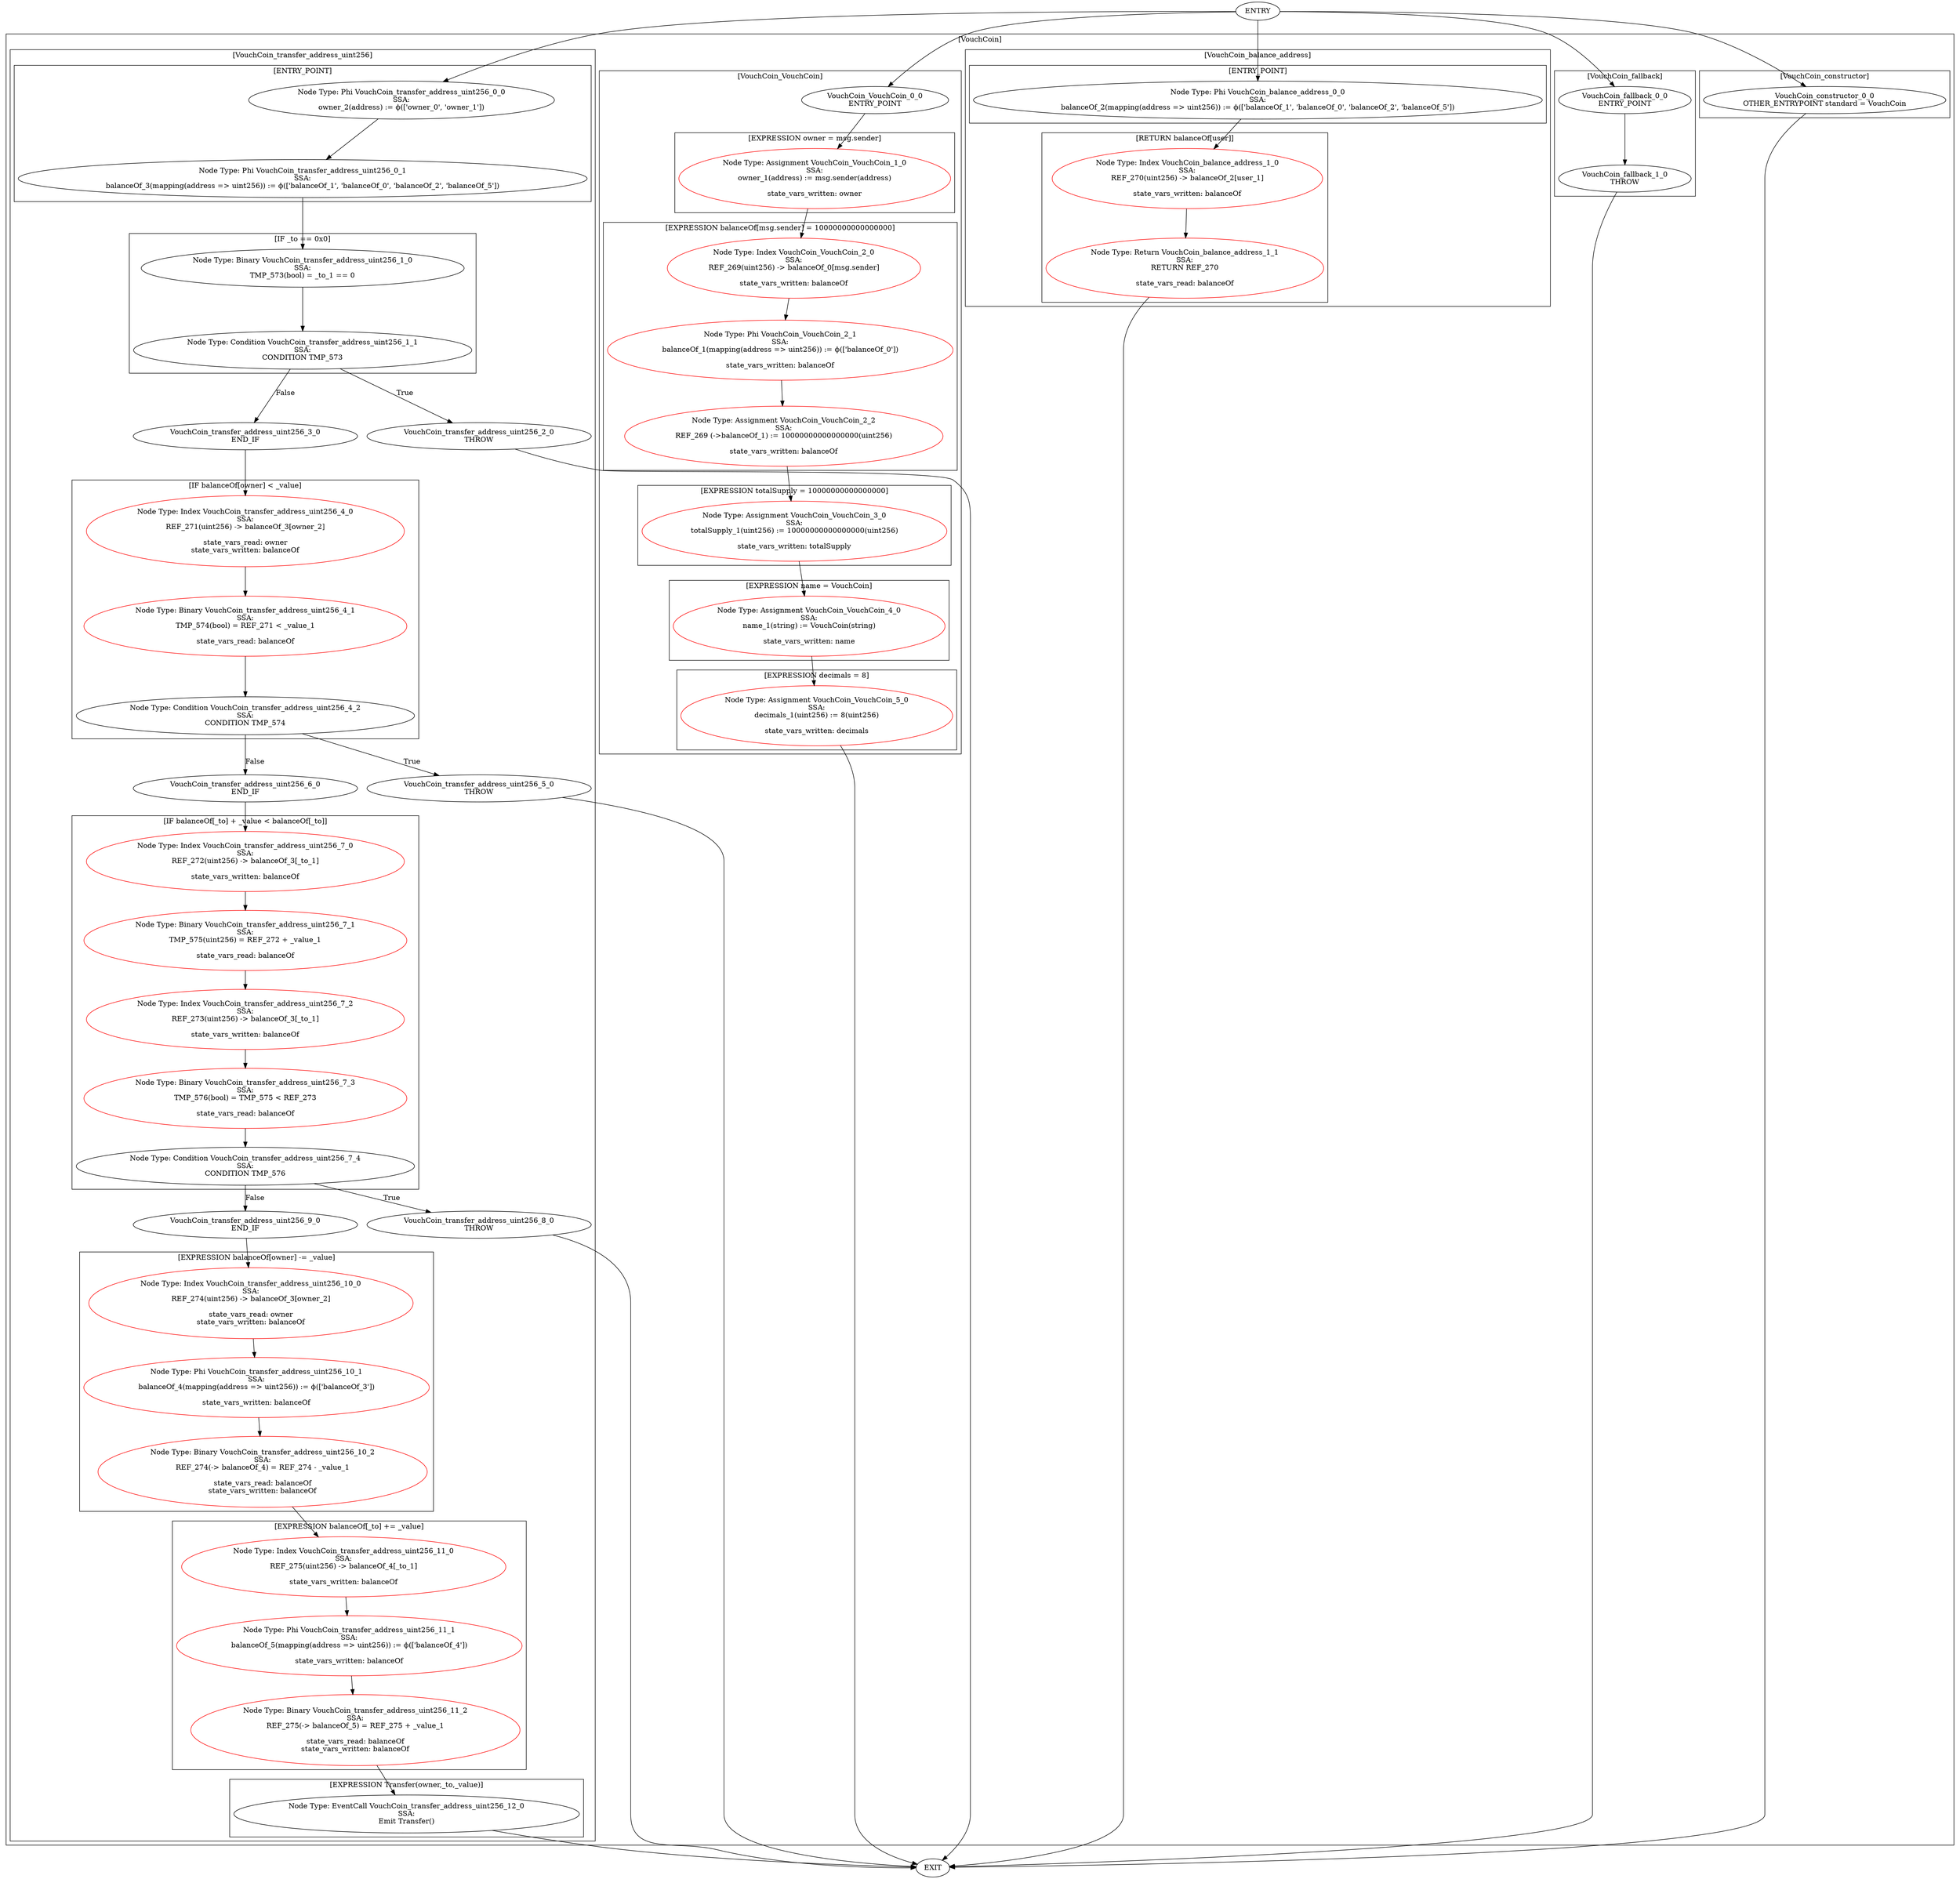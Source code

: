 strict digraph {
subgraph cluster_VouchCoin  {
label = "[VouchCoin]" 
subgraph cluster_VouchCoin_transfer_address_uint256 {
label = "[VouchCoin_transfer_address_uint256]" 
subgraph cluster_VouchCoin_transfer_address_uint256_1_0 {
label = "[IF _to == 0x0]" 
"VouchCoin_transfer_address_uint256_1_1" [label="Node Type: Condition VouchCoin_transfer_address_uint256_1_1
SSA:
CONDITION TMP_573
" color="black"];

"VouchCoin_transfer_address_uint256_1_0" [label="Node Type: Binary VouchCoin_transfer_address_uint256_1_0
SSA:
TMP_573(bool) = _to_1 == 0
" color="black"];

}
subgraph cluster_VouchCoin_transfer_address_uint256_4_0 {
label = "[IF balanceOf[owner] < _value]" 
"VouchCoin_transfer_address_uint256_4_0" [label="Node Type: Index VouchCoin_transfer_address_uint256_4_0
SSA:
REF_271(uint256) -> balanceOf_3[owner_2]

state_vars_read: owner
state_vars_written: balanceOf" color="red"];

"VouchCoin_transfer_address_uint256_4_1" [label="Node Type: Binary VouchCoin_transfer_address_uint256_4_1
SSA:
TMP_574(bool) = REF_271 < _value_1

state_vars_read: balanceOf" color="red"];

"VouchCoin_transfer_address_uint256_4_2" [label="Node Type: Condition VouchCoin_transfer_address_uint256_4_2
SSA:
CONDITION TMP_574
" color="black"];

}
subgraph cluster_VouchCoin_transfer_address_uint256_7_0 {
label = "[IF balanceOf[_to] + _value < balanceOf[_to]]" 
"VouchCoin_transfer_address_uint256_7_0" [label="Node Type: Index VouchCoin_transfer_address_uint256_7_0
SSA:
REF_272(uint256) -> balanceOf_3[_to_1]

state_vars_written: balanceOf" color="red"];

"VouchCoin_transfer_address_uint256_7_1" [label="Node Type: Binary VouchCoin_transfer_address_uint256_7_1
SSA:
TMP_575(uint256) = REF_272 + _value_1

state_vars_read: balanceOf" color="red"];

"VouchCoin_transfer_address_uint256_7_2" [label="Node Type: Index VouchCoin_transfer_address_uint256_7_2
SSA:
REF_273(uint256) -> balanceOf_3[_to_1]

state_vars_written: balanceOf" color="red"];

"VouchCoin_transfer_address_uint256_7_3" [label="Node Type: Binary VouchCoin_transfer_address_uint256_7_3
SSA:
TMP_576(bool) = TMP_575 < REF_273

state_vars_read: balanceOf" color="red"];

"VouchCoin_transfer_address_uint256_7_4" [label="Node Type: Condition VouchCoin_transfer_address_uint256_7_4
SSA:
CONDITION TMP_576
" color="black"];

}
subgraph cluster_VouchCoin_transfer_address_uint256_10_0 {
label = "[EXPRESSION balanceOf[owner] -= _value]" 
"VouchCoin_transfer_address_uint256_10_0" [label="Node Type: Index VouchCoin_transfer_address_uint256_10_0
SSA:
REF_274(uint256) -> balanceOf_3[owner_2]

state_vars_read: owner
state_vars_written: balanceOf" color="red"];

"VouchCoin_transfer_address_uint256_10_2" [label="Node Type: Binary VouchCoin_transfer_address_uint256_10_2
SSA:
REF_274(-> balanceOf_4) = REF_274 - _value_1

state_vars_read: balanceOf
state_vars_written: balanceOf" color="red"];

"VouchCoin_transfer_address_uint256_10_1" [label="Node Type: Phi VouchCoin_transfer_address_uint256_10_1
SSA:
balanceOf_4(mapping(address => uint256)) := ϕ(['balanceOf_3'])

state_vars_written: balanceOf" color="red"];

}
subgraph cluster_VouchCoin_transfer_address_uint256_11_0 {
label = "[EXPRESSION balanceOf[_to] += _value]" 
"VouchCoin_transfer_address_uint256_11_0" [label="Node Type: Index VouchCoin_transfer_address_uint256_11_0
SSA:
REF_275(uint256) -> balanceOf_4[_to_1]

state_vars_written: balanceOf" color="red"];

"VouchCoin_transfer_address_uint256_11_2" [label="Node Type: Binary VouchCoin_transfer_address_uint256_11_2
SSA:
REF_275(-> balanceOf_5) = REF_275 + _value_1

state_vars_read: balanceOf
state_vars_written: balanceOf" color="red"];

"VouchCoin_transfer_address_uint256_11_1" [label="Node Type: Phi VouchCoin_transfer_address_uint256_11_1
SSA:
balanceOf_5(mapping(address => uint256)) := ϕ(['balanceOf_4'])

state_vars_written: balanceOf" color="red"];

}
subgraph cluster_VouchCoin_transfer_address_uint256_0_0 {
label = "[ENTRY_POINT]" 
"VouchCoin_transfer_address_uint256_0_1" [label="Node Type: Phi VouchCoin_transfer_address_uint256_0_1
SSA:
balanceOf_3(mapping(address => uint256)) := ϕ(['balanceOf_1', 'balanceOf_0', 'balanceOf_2', 'balanceOf_5'])
" color="black"];

"VouchCoin_transfer_address_uint256_0_0" [label="Node Type: Phi VouchCoin_transfer_address_uint256_0_0
SSA:
owner_2(address) := ϕ(['owner_0', 'owner_1'])
" color="black"];

}
subgraph cluster_VouchCoin_transfer_address_uint256_12_0 {
label = "[EXPRESSION Transfer(owner,_to,_value)]" 
"VouchCoin_transfer_address_uint256_12_0" [label="Node Type: EventCall VouchCoin_transfer_address_uint256_12_0
SSA:
Emit Transfer()
" color="black"];

}
"VouchCoin_transfer_address_uint256_5_0" [label="VouchCoin_transfer_address_uint256_5_0
THROW"];

"VouchCoin_transfer_address_uint256_6_0" [label="VouchCoin_transfer_address_uint256_6_0
END_IF"];

"VouchCoin_transfer_address_uint256_8_0" [label="VouchCoin_transfer_address_uint256_8_0
THROW"];

"VouchCoin_transfer_address_uint256_2_0" [label="VouchCoin_transfer_address_uint256_2_0
THROW"];

"VouchCoin_transfer_address_uint256_9_0" [label="VouchCoin_transfer_address_uint256_9_0
END_IF"];

"VouchCoin_transfer_address_uint256_3_0" [label="VouchCoin_transfer_address_uint256_3_0
END_IF"];

}
subgraph cluster_VouchCoin_balance_address {
label = "[VouchCoin_balance_address]" 
subgraph cluster_VouchCoin_balance_address_1_0 {
label = "[RETURN balanceOf[user]]" 
"VouchCoin_balance_address_1_1" [label="Node Type: Return VouchCoin_balance_address_1_1
SSA:
RETURN REF_270

state_vars_read: balanceOf" color="red"];

"VouchCoin_balance_address_1_0" [label="Node Type: Index VouchCoin_balance_address_1_0
SSA:
REF_270(uint256) -> balanceOf_2[user_1]

state_vars_written: balanceOf" color="red"];

}
subgraph cluster_VouchCoin_balance_address_0_0 {
label = "[ENTRY_POINT]" 
"VouchCoin_balance_address_0_0" [label="Node Type: Phi VouchCoin_balance_address_0_0
SSA:
balanceOf_2(mapping(address => uint256)) := ϕ(['balanceOf_1', 'balanceOf_0', 'balanceOf_2', 'balanceOf_5'])
" color="black"];

}
}
subgraph cluster_VouchCoin_VouchCoin {
label = "[VouchCoin_VouchCoin]" 
subgraph cluster_VouchCoin_VouchCoin_2_0 {
label = "[EXPRESSION balanceOf[msg.sender] = 10000000000000000]" 
"VouchCoin_VouchCoin_2_2" [label="Node Type: Assignment VouchCoin_VouchCoin_2_2
SSA:
REF_269 (->balanceOf_1) := 10000000000000000(uint256)

state_vars_written: balanceOf" color="red"];

"VouchCoin_VouchCoin_2_0" [label="Node Type: Index VouchCoin_VouchCoin_2_0
SSA:
REF_269(uint256) -> balanceOf_0[msg.sender]

state_vars_written: balanceOf" color="red"];

"VouchCoin_VouchCoin_2_1" [label="Node Type: Phi VouchCoin_VouchCoin_2_1
SSA:
balanceOf_1(mapping(address => uint256)) := ϕ(['balanceOf_0'])

state_vars_written: balanceOf" color="red"];

}
subgraph cluster_VouchCoin_VouchCoin_1_0 {
label = "[EXPRESSION owner = msg.sender]" 
"VouchCoin_VouchCoin_1_0" [label="Node Type: Assignment VouchCoin_VouchCoin_1_0
SSA:
owner_1(address) := msg.sender(address)

state_vars_written: owner" color="red"];

}
subgraph cluster_VouchCoin_VouchCoin_5_0 {
label = "[EXPRESSION decimals = 8]" 
"VouchCoin_VouchCoin_5_0" [label="Node Type: Assignment VouchCoin_VouchCoin_5_0
SSA:
decimals_1(uint256) := 8(uint256)

state_vars_written: decimals" color="red"];

}
subgraph cluster_VouchCoin_VouchCoin_4_0 {
label = "[EXPRESSION name = VouchCoin]" 
"VouchCoin_VouchCoin_4_0" [label="Node Type: Assignment VouchCoin_VouchCoin_4_0
SSA:
name_1(string) := VouchCoin(string)

state_vars_written: name" color="red"];

}
subgraph cluster_VouchCoin_VouchCoin_3_0 {
label = "[EXPRESSION totalSupply = 10000000000000000]" 
"VouchCoin_VouchCoin_3_0" [label="Node Type: Assignment VouchCoin_VouchCoin_3_0
SSA:
totalSupply_1(uint256) := 10000000000000000(uint256)

state_vars_written: totalSupply" color="red"];

}
"VouchCoin_VouchCoin_0_0" [label="VouchCoin_VouchCoin_0_0
ENTRY_POINT"];

}
subgraph cluster_VouchCoin_constructor {
label = "[VouchCoin_constructor]" 
"VouchCoin_constructor_0_0" [label="VouchCoin_constructor_0_0
OTHER_ENTRYPOINT standard = VouchCoin"];

}
subgraph cluster_VouchCoin_fallback {
label = "[VouchCoin_fallback]" 
"VouchCoin_fallback_1_0" [label="VouchCoin_fallback_1_0
THROW"];

"VouchCoin_fallback_0_0" [label="VouchCoin_fallback_0_0
ENTRY_POINT"];

}
}
"VouchCoin_transfer_address_uint256_7_4" -> "VouchCoin_transfer_address_uint256_9_0" [label="False" color="black"]
"VouchCoin_transfer_address_uint256_10_0" -> "VouchCoin_transfer_address_uint256_10_1" [color="black"]
"VouchCoin_transfer_address_uint256_9_0" -> "VouchCoin_transfer_address_uint256_10_0" [color="black"]
"VouchCoin_transfer_address_uint256_10_1" -> "VouchCoin_transfer_address_uint256_10_2" [color="black"]
"VouchCoin_transfer_address_uint256_11_0" -> "VouchCoin_transfer_address_uint256_11_1" [color="black"]
"VouchCoin_transfer_address_uint256_10_2" -> "VouchCoin_transfer_address_uint256_11_0" [color="black"]
"VouchCoin_transfer_address_uint256_11_1" -> "VouchCoin_transfer_address_uint256_11_2" [color="black"]
"VouchCoin_VouchCoin_2_0" -> "VouchCoin_VouchCoin_2_1" [color="black"]
"VouchCoin_transfer_address_uint256_11_2" -> "VouchCoin_transfer_address_uint256_12_0" [color="black"]
"VouchCoin_fallback_0_0" -> "VouchCoin_fallback_1_0" [color="black"]
"VouchCoin_VouchCoin_0_0" -> "VouchCoin_VouchCoin_1_0" [color="black"]
"VouchCoin_VouchCoin_1_0" -> "VouchCoin_VouchCoin_2_0" [color="black"]
"VouchCoin_VouchCoin_2_1" -> "VouchCoin_VouchCoin_2_2" [color="black"]
"VouchCoin_VouchCoin_2_2" -> "VouchCoin_VouchCoin_3_0" [color="black"]
"VouchCoin_VouchCoin_3_0" -> "VouchCoin_VouchCoin_4_0" [color="black"]
"VouchCoin_VouchCoin_4_0" -> "VouchCoin_VouchCoin_5_0" [color="black"]
"VouchCoin_balance_address_1_0" -> "VouchCoin_balance_address_1_1" [color="black"]
"VouchCoin_balance_address_0_0" -> "VouchCoin_balance_address_1_0" [color="black"]
"ENTRY" -> "VouchCoin_balance_address_0_0" [color="black"]
"VouchCoin_transfer_address_uint256_0_0" -> "VouchCoin_transfer_address_uint256_0_1" [color="black"]
"ENTRY" -> "VouchCoin_transfer_address_uint256_0_0" [color="black"]
"ENTRY" -> "VouchCoin_VouchCoin_0_0" [color="black"]
"VouchCoin_transfer_address_uint256_1_0" -> "VouchCoin_transfer_address_uint256_1_1" [color="black"]
"ENTRY" -> "VouchCoin_constructor_0_0" [color="black"]
"ENTRY" -> "VouchCoin_fallback_0_0" [color="black"]
"VouchCoin_transfer_address_uint256_0_1" -> "VouchCoin_transfer_address_uint256_1_0" [color="black"]
"VouchCoin_transfer_address_uint256_8_0" -> "EXIT" [color="black"]
"VouchCoin_transfer_address_uint256_1_1" -> "VouchCoin_transfer_address_uint256_2_0" [label="True" color="black"]
"VouchCoin_VouchCoin_5_0" -> "EXIT" [color="black"]
"VouchCoin_transfer_address_uint256_1_1" -> "VouchCoin_transfer_address_uint256_3_0" [label="False" color="black"]
"VouchCoin_transfer_address_uint256_2_0" -> "EXIT" [color="black"]
"VouchCoin_transfer_address_uint256_4_0" -> "VouchCoin_transfer_address_uint256_4_1" [color="black"]
"VouchCoin_constructor_0_0" -> "EXIT" [color="black"]
"VouchCoin_transfer_address_uint256_3_0" -> "VouchCoin_transfer_address_uint256_4_0" [color="black"]
"VouchCoin_transfer_address_uint256_12_0" -> "EXIT" [color="black"]
"VouchCoin_transfer_address_uint256_4_1" -> "VouchCoin_transfer_address_uint256_4_2" [color="black"]
"VouchCoin_transfer_address_uint256_5_0" -> "EXIT" [color="black"]
"VouchCoin_transfer_address_uint256_4_2" -> "VouchCoin_transfer_address_uint256_5_0" [label="True" color="black"]
"VouchCoin_fallback_1_0" -> "EXIT" [color="black"]
"VouchCoin_transfer_address_uint256_4_2" -> "VouchCoin_transfer_address_uint256_6_0" [label="False" color="black"]
"VouchCoin_balance_address_1_1" -> "EXIT" [color="black"]
"VouchCoin_transfer_address_uint256_7_0" -> "VouchCoin_transfer_address_uint256_7_1" [color="black"]
"VouchCoin_transfer_address_uint256_6_0" -> "VouchCoin_transfer_address_uint256_7_0" [color="black"]
"VouchCoin_transfer_address_uint256_7_1" -> "VouchCoin_transfer_address_uint256_7_2" [color="black"]
"VouchCoin_transfer_address_uint256_7_2" -> "VouchCoin_transfer_address_uint256_7_3" [color="black"]
"VouchCoin_transfer_address_uint256_7_3" -> "VouchCoin_transfer_address_uint256_7_4" [color="black"]
"VouchCoin_transfer_address_uint256_7_4" -> "VouchCoin_transfer_address_uint256_8_0" [label="True" color="black"]
}